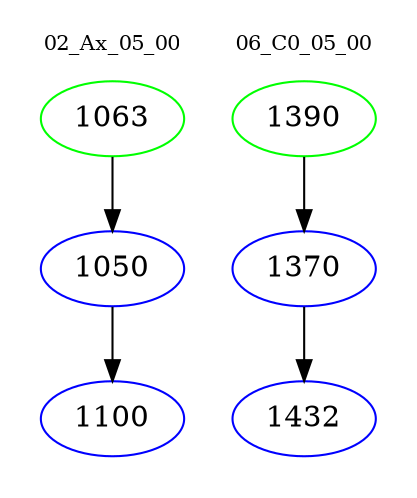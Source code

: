 digraph{
subgraph cluster_0 {
color = white
label = "02_Ax_05_00";
fontsize=10;
T0_1063 [label="1063", color="green"]
T0_1063 -> T0_1050 [color="black"]
T0_1050 [label="1050", color="blue"]
T0_1050 -> T0_1100 [color="black"]
T0_1100 [label="1100", color="blue"]
}
subgraph cluster_1 {
color = white
label = "06_C0_05_00";
fontsize=10;
T1_1390 [label="1390", color="green"]
T1_1390 -> T1_1370 [color="black"]
T1_1370 [label="1370", color="blue"]
T1_1370 -> T1_1432 [color="black"]
T1_1432 [label="1432", color="blue"]
}
}
